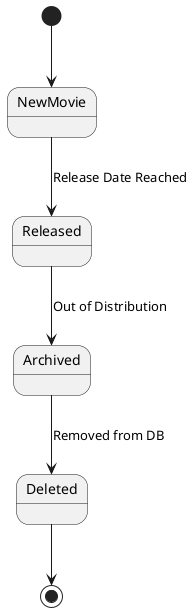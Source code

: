 @startuml
'https://plantuml.com/state-diagram


[*] --> NewMovie
NewMovie --> Released : Release Date Reached
Released --> Archived : Out of Distribution
Archived --> Deleted : Removed from DB
Deleted --> [*]
@enduml
